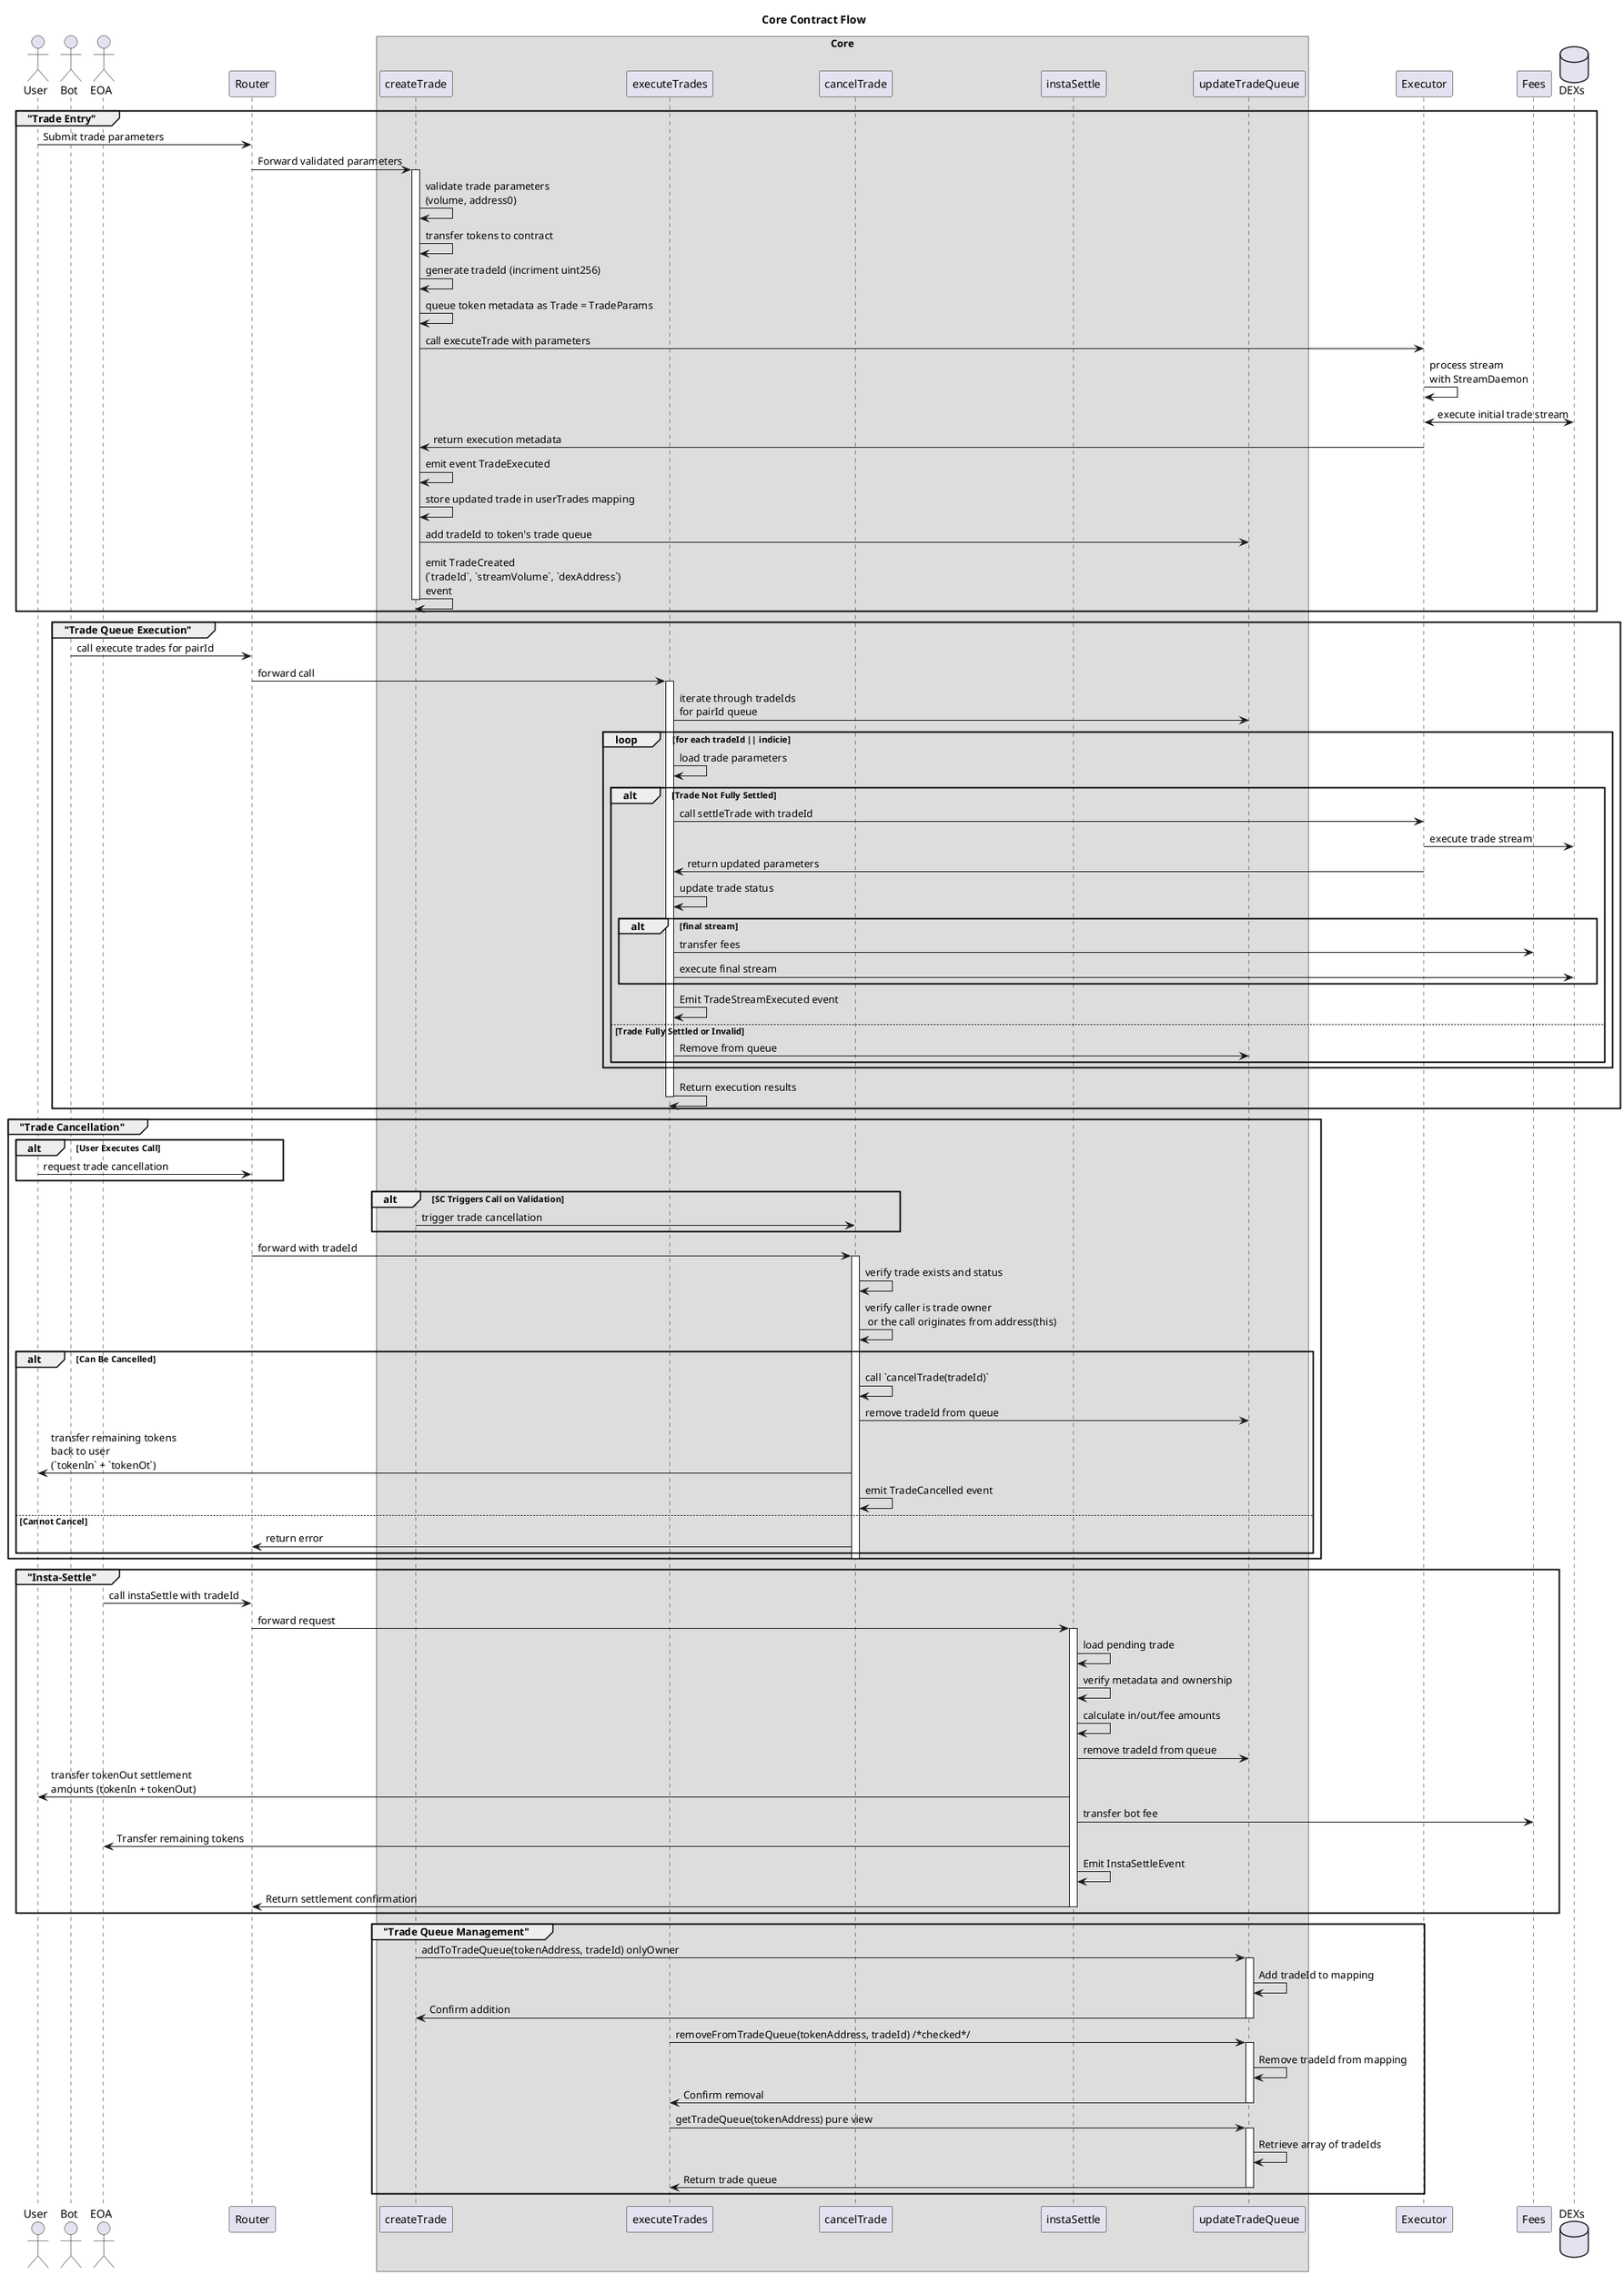 @startuml Core
title Core Contract Flow

actor "User" as U
actor "Bot" as B
actor "EOA" as EOA
participant "Router" as R
box Core
participant "createTrade" as CT
participant "executeTrades" as ET
participant "cancelTrade" as CaT
participant "instaSettle" as IS
participant "updateTradeQueue" as UTQ
end box
participant "Executor" as E
participant "Fees" as F
database "DEXs" as DEX

group "Trade Entry"
  U -> R: Submit trade parameters
  R -> CT: Forward validated parameters
  activate CT
  CT -> CT: validate trade parameters\n(volume, address0)
  CT -> CT: transfer tokens to contract
  CT -> CT: generate tradeId (incriment uint256)
  CT -> CT: queue token metadata as Trade = TradeParams
  CT -> E: call executeTrade with parameters
  E -> E: process stream\nwith StreamDaemon
  E <-> DEX: execute initial trade stream
  E -> CT: return execution metadata
  CT -> CT: emit event TradeExecuted
  CT -> CT: store updated trade in userTrades mapping
  CT -> UTQ: add tradeId to token's trade queue
  CT -> CT: emit TradeCreated\n(`tradeId`, `streamVolume`, `dexAddress`)\nevent
  deactivate CT
end

group "Trade Queue Execution"
  B -> R: call execute trades for pairId
  R -> ET: forward call
  activate ET
  ET -> UTQ: iterate through tradeIds\nfor pairId queue
  
  loop for each tradeId || indicie
    ET -> ET: load trade parameters
    alt Trade Not Fully Settled
      ET -> E: call settleTrade with tradeId
      E -> DEX: execute trade stream
      E -> ET: return updated parameters
      ET -> ET: update trade status
      alt final stream
        ET -> F: transfer fees
        ET -> DEX: execute final stream
      end
      ET -> ET: Emit TradeStreamExecuted event
    else Trade Fully Settled or Invalid
      ET -> UTQ: Remove from queue
    end
  end
  
  ET -> ET: Return execution results
  deactivate ET
end

group "Trade Cancellation"
alt User Executes Call
  U -> R: request trade cancellation
  end
  alt SC Triggers Call on Validation
  CT -> CaT: trigger trade cancellation
  end
  R -> CaT: forward with tradeId
  activate CaT
  CaT -> CaT: verify trade exists and status
  CaT -> CaT: verify caller is trade owner\n or the call originates from address(this)
  
  alt Can Be Cancelled
    CaT -> CaT: call `cancelTrade(tradeId)`
    CaT -> UTQ: remove tradeId from queue
    CaT -> U: transfer remaining tokens\nback to user\n(`tokenIn` + `tokenOt`)
    CaT -> CaT: emit TradeCancelled event
  else Cannot Cancel
    CaT -> R: return error
  end
  deactivate CaT
end

group "Insta-Settle"
  EOA -> R: call instaSettle with tradeId
  R -> IS: forward request
  activate IS
  IS -> IS: load pending trade
  IS -> IS: verify metadata and ownership
  IS -> IS: calculate in/out/fee amounts
  IS -> UTQ: remove tradeId from queue
  IS -> U: transfer tokenOut settlement\namounts (tokenIn + tokenOut)
  IS -> F: transfer bot fee
  IS -> EOA: Transfer remaining tokens
  IS -> IS: Emit InstaSettleEvent
  IS -> R: Return settlement confirmation
  deactivate IS
end

group "Trade Queue Management"
  CT -> UTQ: addToTradeQueue(tokenAddress, tradeId) onlyOwner
  activate UTQ
  UTQ -> UTQ: Add tradeId to mapping
  UTQ -> CT: Confirm addition
  deactivate UTQ
  
  ET -> UTQ: removeFromTradeQueue(tokenAddress, tradeId) /*checked*/
  activate UTQ
  UTQ -> UTQ: Remove tradeId from mapping
  UTQ -> ET: Confirm removal
  deactivate UTQ
  
  ET -> UTQ: getTradeQueue(tokenAddress) pure view
  activate UTQ
  UTQ -> UTQ: Retrieve array of tradeIds
  UTQ -> ET: Return trade queue
  deactivate UTQ
end

@enduml
